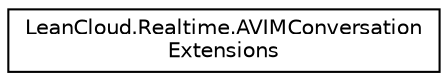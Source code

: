 digraph "Graphical Class Hierarchy"
{
  edge [fontname="Helvetica",fontsize="10",labelfontname="Helvetica",labelfontsize="10"];
  node [fontname="Helvetica",fontsize="10",shape=record];
  rankdir="LR";
  Node1 [label="LeanCloud.Realtime.AVIMConversation\lExtensions",height=0.2,width=0.4,color="black", fillcolor="white", style="filled",URL="$classLeanCloud_1_1Realtime_1_1AVIMConversationExtensions.html",tooltip="AVIMConversation extensions. "];
}
